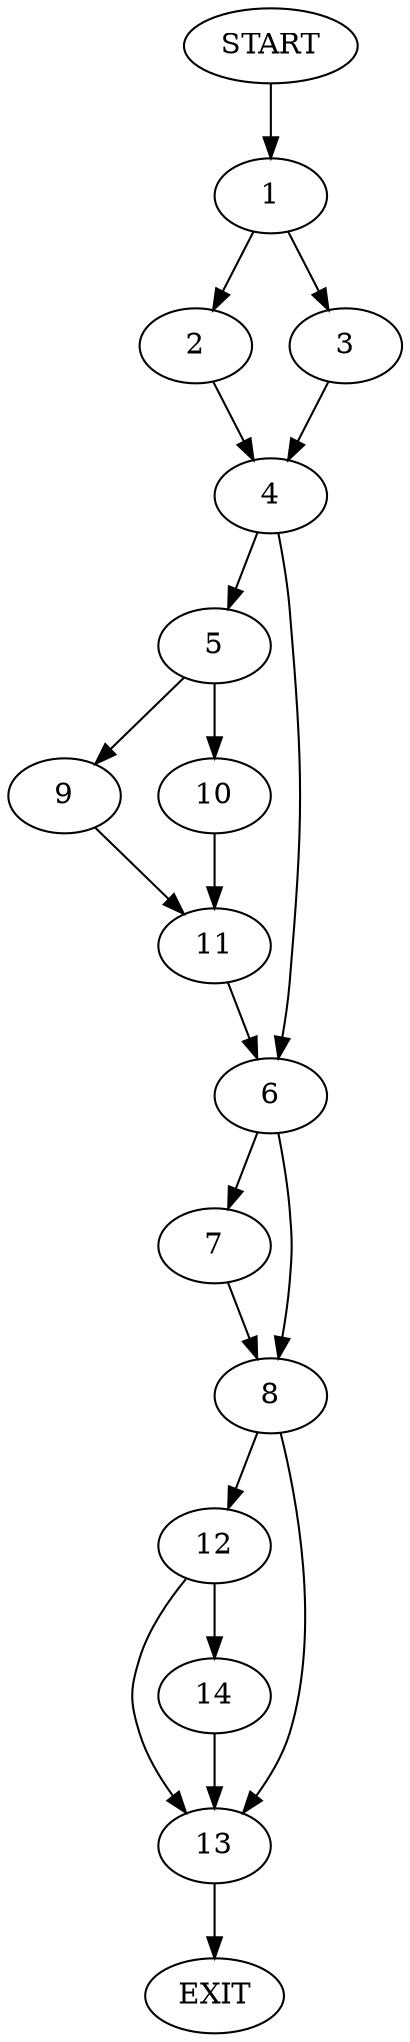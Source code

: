 digraph {
0 [label="START"]
15 [label="EXIT"]
0 -> 1
1 -> 2
1 -> 3
2 -> 4
3 -> 4
4 -> 5
4 -> 6
6 -> 7
6 -> 8
5 -> 9
5 -> 10
9 -> 11
10 -> 11
11 -> 6
7 -> 8
8 -> 12
8 -> 13
13 -> 15
12 -> 14
12 -> 13
14 -> 13
}
